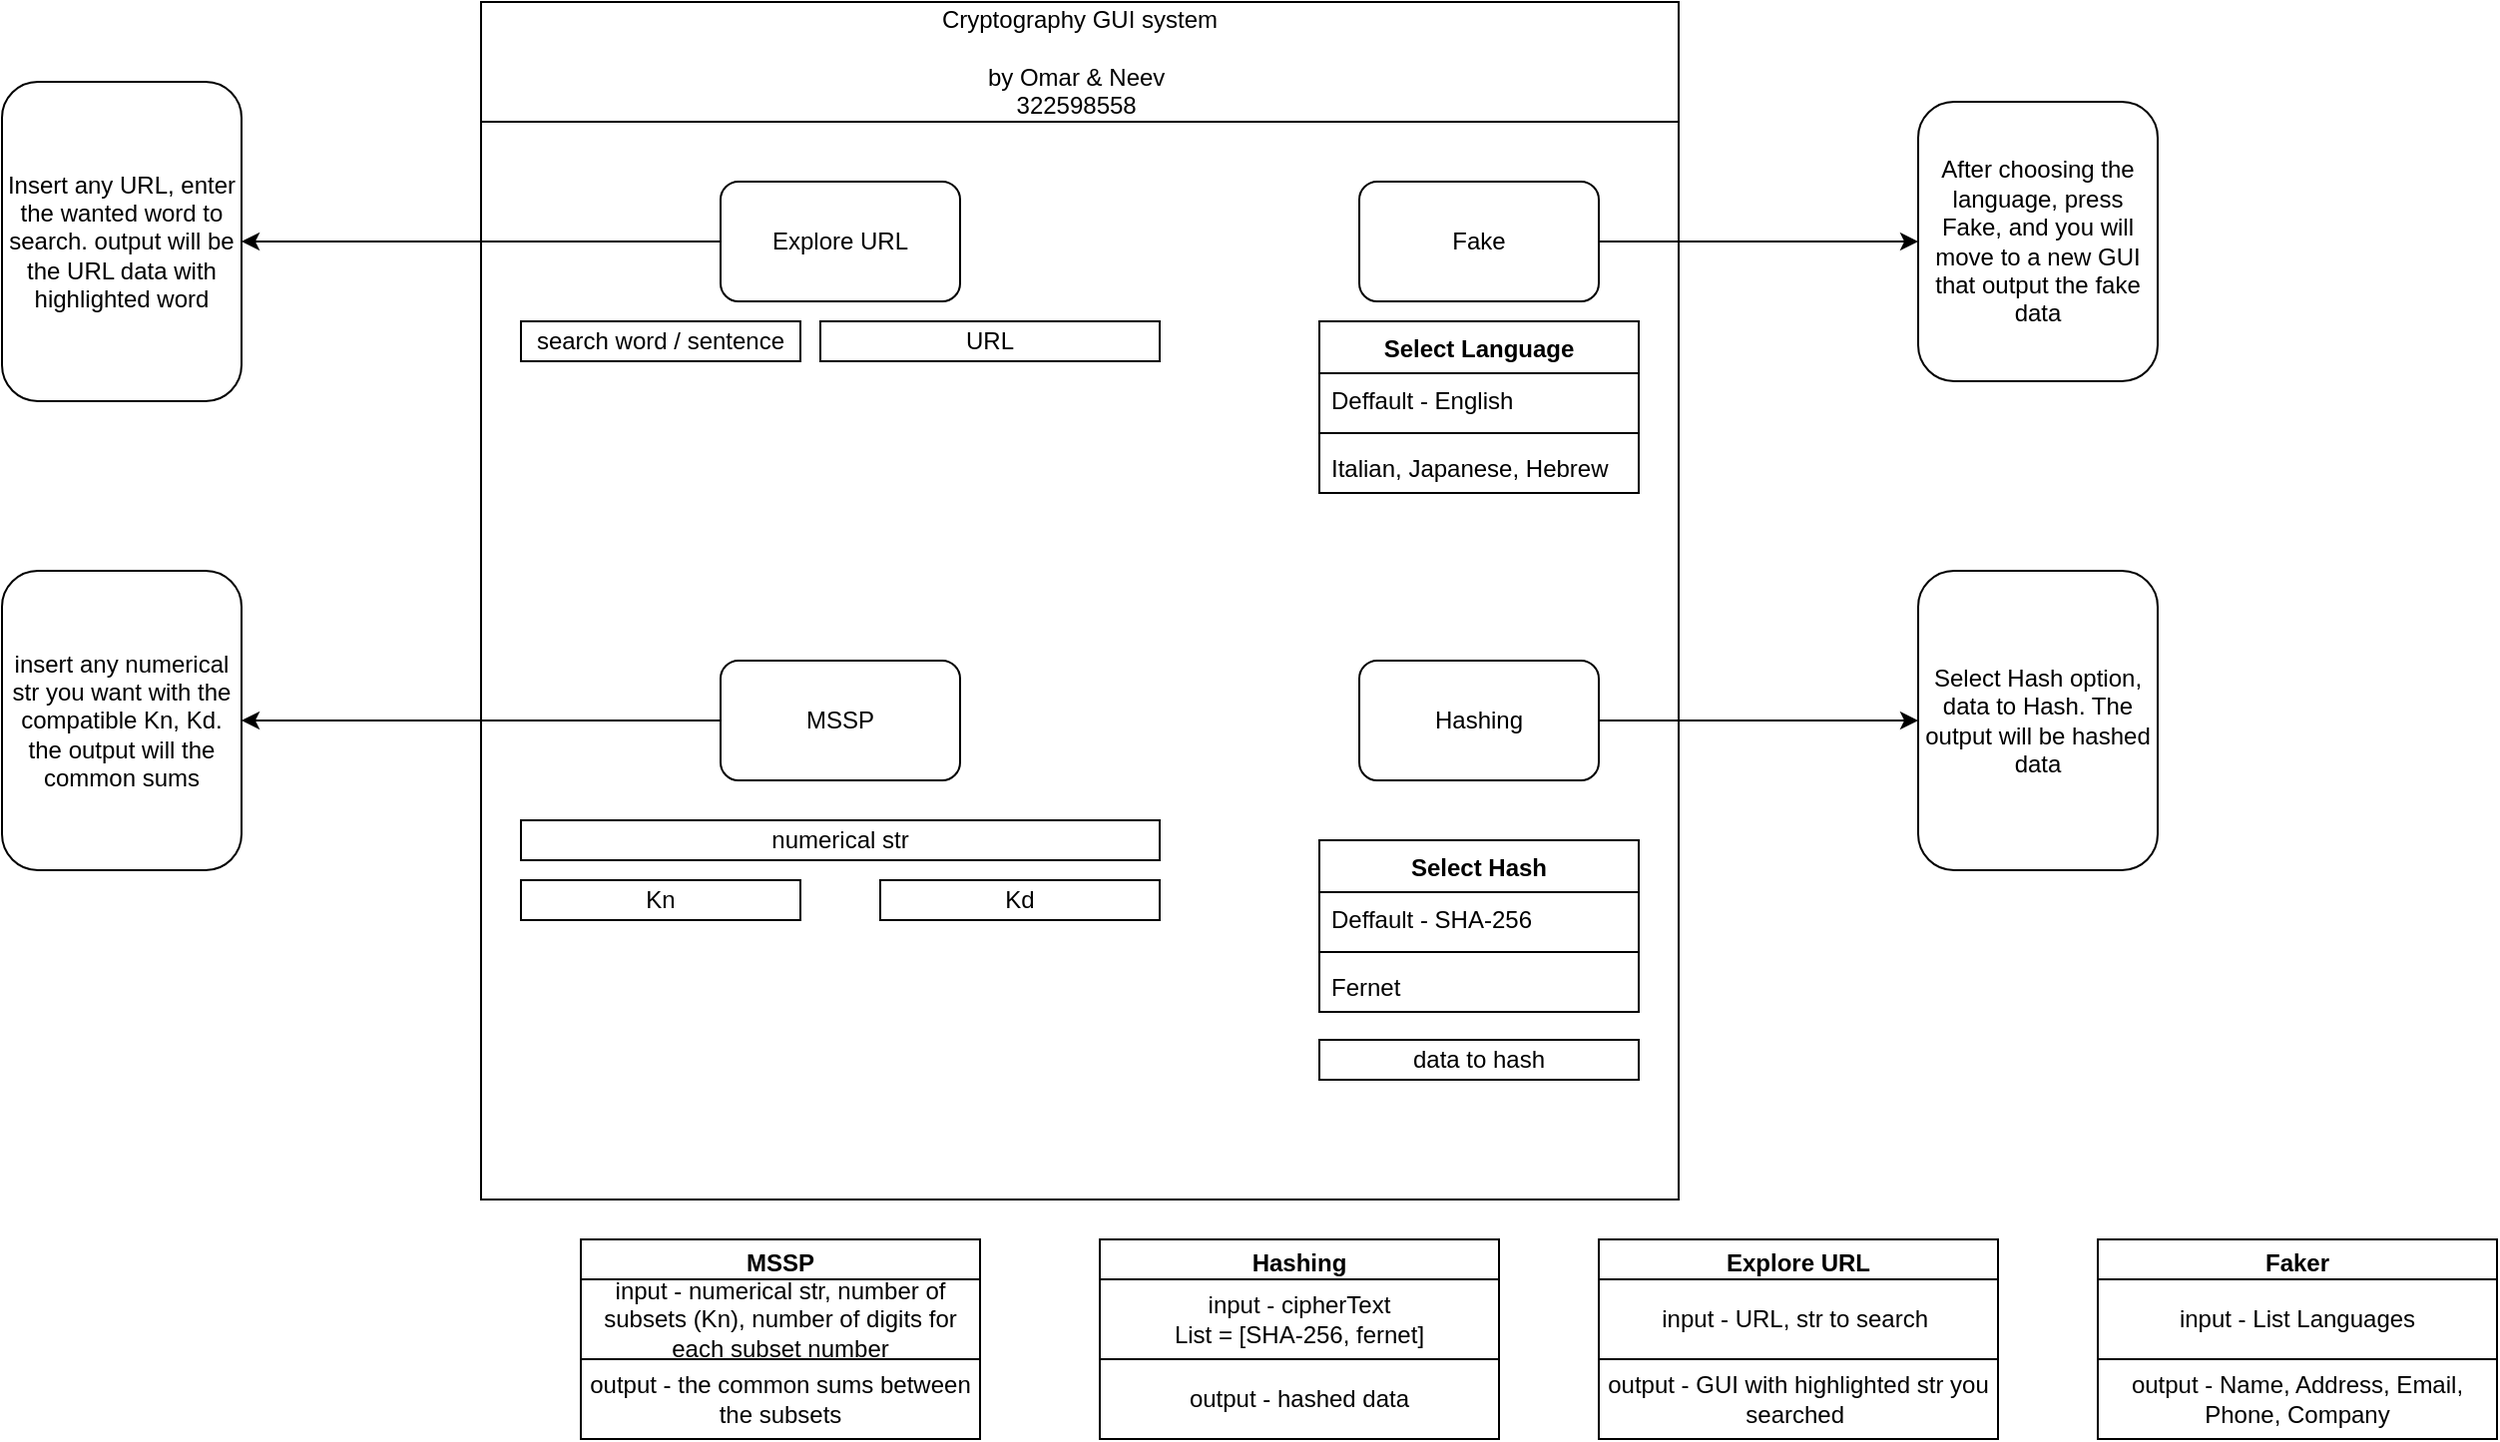 <mxfile version="26.2.14">
  <diagram name="Page-1" id="275PBp-YNAevk_aLIJiq">
    <mxGraphModel dx="1426" dy="808" grid="1" gridSize="10" guides="1" tooltips="1" connect="1" arrows="1" fold="1" page="1" pageScale="1" pageWidth="7873" pageHeight="3936" math="0" shadow="0">
      <root>
        <mxCell id="0" />
        <mxCell id="1" parent="0" />
        <mxCell id="9j896QkEd6_IccgxkxQX-1" value="" style="whiteSpace=wrap;html=1;aspect=fixed;" vertex="1" parent="1">
          <mxGeometry x="280" y="200" width="600" height="600" as="geometry" />
        </mxCell>
        <mxCell id="9j896QkEd6_IccgxkxQX-2" value="Faker" style="swimlane;whiteSpace=wrap;html=1;" vertex="1" parent="1">
          <mxGeometry x="1090" y="820" width="200" height="100" as="geometry" />
        </mxCell>
        <mxCell id="9j896QkEd6_IccgxkxQX-3" value="input - List Languages" style="whiteSpace=wrap;html=1;" vertex="1" parent="9j896QkEd6_IccgxkxQX-2">
          <mxGeometry y="20" width="200" height="40" as="geometry" />
        </mxCell>
        <mxCell id="9j896QkEd6_IccgxkxQX-4" value="output - Name, Address, Email, Phone, Company" style="whiteSpace=wrap;html=1;" vertex="1" parent="9j896QkEd6_IccgxkxQX-2">
          <mxGeometry y="60" width="200" height="40" as="geometry" />
        </mxCell>
        <mxCell id="9j896QkEd6_IccgxkxQX-5" value="&lt;div&gt;Cryptography GUI system&lt;/div&gt;&lt;div&gt;&lt;br&gt;&lt;/div&gt;by Omar &amp;amp; Neev&amp;nbsp;&lt;div&gt;322598558&amp;nbsp;&lt;/div&gt;" style="rounded=0;whiteSpace=wrap;html=1;" vertex="1" parent="1">
          <mxGeometry x="280" y="200" width="600" height="60" as="geometry" />
        </mxCell>
        <mxCell id="9j896QkEd6_IccgxkxQX-11" style="edgeStyle=orthogonalEdgeStyle;rounded=0;orthogonalLoop=1;jettySize=auto;html=1;" edge="1" parent="1" source="9j896QkEd6_IccgxkxQX-6" target="9j896QkEd6_IccgxkxQX-12">
          <mxGeometry relative="1" as="geometry">
            <mxPoint x="1040" y="320" as="targetPoint" />
          </mxGeometry>
        </mxCell>
        <mxCell id="9j896QkEd6_IccgxkxQX-6" value="Fake" style="rounded=1;whiteSpace=wrap;html=1;" vertex="1" parent="1">
          <mxGeometry x="720" y="290" width="120" height="60" as="geometry" />
        </mxCell>
        <mxCell id="9j896QkEd6_IccgxkxQX-7" value="Select Language" style="swimlane;fontStyle=1;align=center;verticalAlign=top;childLayout=stackLayout;horizontal=1;startSize=26;horizontalStack=0;resizeParent=1;resizeParentMax=0;resizeLast=0;collapsible=1;marginBottom=0;whiteSpace=wrap;html=1;" vertex="1" parent="1">
          <mxGeometry x="700" y="360" width="160" height="86" as="geometry" />
        </mxCell>
        <mxCell id="9j896QkEd6_IccgxkxQX-8" value="Deffault - English&amp;nbsp;" style="text;strokeColor=none;fillColor=none;align=left;verticalAlign=top;spacingLeft=4;spacingRight=4;overflow=hidden;rotatable=0;points=[[0,0.5],[1,0.5]];portConstraint=eastwest;whiteSpace=wrap;html=1;" vertex="1" parent="9j896QkEd6_IccgxkxQX-7">
          <mxGeometry y="26" width="160" height="26" as="geometry" />
        </mxCell>
        <mxCell id="9j896QkEd6_IccgxkxQX-9" value="" style="line;strokeWidth=1;fillColor=none;align=left;verticalAlign=middle;spacingTop=-1;spacingLeft=3;spacingRight=3;rotatable=0;labelPosition=right;points=[];portConstraint=eastwest;strokeColor=inherit;" vertex="1" parent="9j896QkEd6_IccgxkxQX-7">
          <mxGeometry y="52" width="160" height="8" as="geometry" />
        </mxCell>
        <mxCell id="9j896QkEd6_IccgxkxQX-10" value="Italian, Japanese, Hebrew" style="text;strokeColor=none;fillColor=none;align=left;verticalAlign=top;spacingLeft=4;spacingRight=4;overflow=hidden;rotatable=0;points=[[0,0.5],[1,0.5]];portConstraint=eastwest;whiteSpace=wrap;html=1;" vertex="1" parent="9j896QkEd6_IccgxkxQX-7">
          <mxGeometry y="60" width="160" height="26" as="geometry" />
        </mxCell>
        <mxCell id="9j896QkEd6_IccgxkxQX-12" value="After choosing the language, press Fake, and you will move to a new GUI that output the fake data" style="rounded=1;whiteSpace=wrap;html=1;" vertex="1" parent="1">
          <mxGeometry x="1000" y="250" width="120" height="140" as="geometry" />
        </mxCell>
        <mxCell id="9j896QkEd6_IccgxkxQX-13" value="Explore URL" style="swimlane;whiteSpace=wrap;html=1;" vertex="1" parent="1">
          <mxGeometry x="840" y="820" width="200" height="100" as="geometry" />
        </mxCell>
        <mxCell id="9j896QkEd6_IccgxkxQX-14" value="input - URL, str to search&amp;nbsp;" style="whiteSpace=wrap;html=1;" vertex="1" parent="9j896QkEd6_IccgxkxQX-13">
          <mxGeometry y="20" width="200" height="40" as="geometry" />
        </mxCell>
        <mxCell id="9j896QkEd6_IccgxkxQX-15" value="output - GUI with highlighted str you searched&amp;nbsp;" style="whiteSpace=wrap;html=1;" vertex="1" parent="9j896QkEd6_IccgxkxQX-13">
          <mxGeometry y="60" width="200" height="40" as="geometry" />
        </mxCell>
        <mxCell id="9j896QkEd6_IccgxkxQX-32" style="edgeStyle=orthogonalEdgeStyle;rounded=0;orthogonalLoop=1;jettySize=auto;html=1;" edge="1" parent="1" source="9j896QkEd6_IccgxkxQX-16" target="9j896QkEd6_IccgxkxQX-33">
          <mxGeometry relative="1" as="geometry">
            <mxPoint x="200" y="320" as="targetPoint" />
          </mxGeometry>
        </mxCell>
        <mxCell id="9j896QkEd6_IccgxkxQX-16" value="Explore URL" style="rounded=1;whiteSpace=wrap;html=1;" vertex="1" parent="1">
          <mxGeometry x="400" y="290" width="120" height="60" as="geometry" />
        </mxCell>
        <mxCell id="9j896QkEd6_IccgxkxQX-17" value="URL" style="html=1;whiteSpace=wrap;" vertex="1" parent="1">
          <mxGeometry x="450" y="360" width="170" height="20" as="geometry" />
        </mxCell>
        <mxCell id="9j896QkEd6_IccgxkxQX-18" value="search word / sentence" style="html=1;whiteSpace=wrap;" vertex="1" parent="1">
          <mxGeometry x="300" y="360" width="140" height="20" as="geometry" />
        </mxCell>
        <mxCell id="9j896QkEd6_IccgxkxQX-19" value="Hashing" style="swimlane;whiteSpace=wrap;html=1;" vertex="1" parent="1">
          <mxGeometry x="590" y="820" width="200" height="100" as="geometry" />
        </mxCell>
        <mxCell id="9j896QkEd6_IccgxkxQX-20" value="input - cipherText&lt;div&gt;&amp;nbsp;List = [SHA-256, fernet]&amp;nbsp;&lt;/div&gt;" style="whiteSpace=wrap;html=1;" vertex="1" parent="9j896QkEd6_IccgxkxQX-19">
          <mxGeometry y="20" width="200" height="40" as="geometry" />
        </mxCell>
        <mxCell id="9j896QkEd6_IccgxkxQX-21" value="output - hashed data" style="whiteSpace=wrap;html=1;" vertex="1" parent="9j896QkEd6_IccgxkxQX-19">
          <mxGeometry y="60" width="200" height="40" as="geometry" />
        </mxCell>
        <mxCell id="9j896QkEd6_IccgxkxQX-30" style="edgeStyle=orthogonalEdgeStyle;rounded=0;orthogonalLoop=1;jettySize=auto;html=1;" edge="1" parent="1" source="9j896QkEd6_IccgxkxQX-24" target="9j896QkEd6_IccgxkxQX-31">
          <mxGeometry relative="1" as="geometry">
            <mxPoint x="1000" y="560" as="targetPoint" />
          </mxGeometry>
        </mxCell>
        <mxCell id="9j896QkEd6_IccgxkxQX-24" value="Hashing" style="rounded=1;whiteSpace=wrap;html=1;" vertex="1" parent="1">
          <mxGeometry x="720" y="530" width="120" height="60" as="geometry" />
        </mxCell>
        <mxCell id="9j896QkEd6_IccgxkxQX-25" value="Select Hash" style="swimlane;fontStyle=1;align=center;verticalAlign=top;childLayout=stackLayout;horizontal=1;startSize=26;horizontalStack=0;resizeParent=1;resizeParentMax=0;resizeLast=0;collapsible=1;marginBottom=0;whiteSpace=wrap;html=1;" vertex="1" parent="1">
          <mxGeometry x="700" y="620" width="160" height="86" as="geometry" />
        </mxCell>
        <mxCell id="9j896QkEd6_IccgxkxQX-26" value="Deffault - SHA-256&amp;nbsp;" style="text;strokeColor=none;fillColor=none;align=left;verticalAlign=top;spacingLeft=4;spacingRight=4;overflow=hidden;rotatable=0;points=[[0,0.5],[1,0.5]];portConstraint=eastwest;whiteSpace=wrap;html=1;" vertex="1" parent="9j896QkEd6_IccgxkxQX-25">
          <mxGeometry y="26" width="160" height="26" as="geometry" />
        </mxCell>
        <mxCell id="9j896QkEd6_IccgxkxQX-27" value="" style="line;strokeWidth=1;fillColor=none;align=left;verticalAlign=middle;spacingTop=-1;spacingLeft=3;spacingRight=3;rotatable=0;labelPosition=right;points=[];portConstraint=eastwest;strokeColor=inherit;" vertex="1" parent="9j896QkEd6_IccgxkxQX-25">
          <mxGeometry y="52" width="160" height="8" as="geometry" />
        </mxCell>
        <mxCell id="9j896QkEd6_IccgxkxQX-28" value="Fernet" style="text;strokeColor=none;fillColor=none;align=left;verticalAlign=top;spacingLeft=4;spacingRight=4;overflow=hidden;rotatable=0;points=[[0,0.5],[1,0.5]];portConstraint=eastwest;whiteSpace=wrap;html=1;" vertex="1" parent="9j896QkEd6_IccgxkxQX-25">
          <mxGeometry y="60" width="160" height="26" as="geometry" />
        </mxCell>
        <mxCell id="9j896QkEd6_IccgxkxQX-29" value="data to hash" style="html=1;whiteSpace=wrap;" vertex="1" parent="1">
          <mxGeometry x="700" y="720" width="160" height="20" as="geometry" />
        </mxCell>
        <mxCell id="9j896QkEd6_IccgxkxQX-31" value="Select Hash option, data to Hash. The output will be hashed data" style="rounded=1;whiteSpace=wrap;html=1;" vertex="1" parent="1">
          <mxGeometry x="1000" y="485" width="120" height="150" as="geometry" />
        </mxCell>
        <mxCell id="9j896QkEd6_IccgxkxQX-33" value="Insert any URL, enter the wanted word to search. output will be the URL data with highlighted word" style="rounded=1;whiteSpace=wrap;html=1;" vertex="1" parent="1">
          <mxGeometry x="40" y="240" width="120" height="160" as="geometry" />
        </mxCell>
        <mxCell id="9j896QkEd6_IccgxkxQX-42" style="edgeStyle=orthogonalEdgeStyle;rounded=0;orthogonalLoop=1;jettySize=auto;html=1;" edge="1" parent="1" source="9j896QkEd6_IccgxkxQX-34" target="9j896QkEd6_IccgxkxQX-43">
          <mxGeometry relative="1" as="geometry">
            <mxPoint x="160" y="560" as="targetPoint" />
          </mxGeometry>
        </mxCell>
        <mxCell id="9j896QkEd6_IccgxkxQX-34" value="MSSP" style="rounded=1;whiteSpace=wrap;html=1;" vertex="1" parent="1">
          <mxGeometry x="400" y="530" width="120" height="60" as="geometry" />
        </mxCell>
        <mxCell id="9j896QkEd6_IccgxkxQX-35" value="MSSP" style="swimlane;whiteSpace=wrap;html=1;" vertex="1" parent="1">
          <mxGeometry x="330" y="820" width="200" height="100" as="geometry" />
        </mxCell>
        <mxCell id="9j896QkEd6_IccgxkxQX-36" value="input - numerical str, number of subsets (Kn), number of digits for each subset number" style="whiteSpace=wrap;html=1;" vertex="1" parent="9j896QkEd6_IccgxkxQX-35">
          <mxGeometry y="20" width="200" height="40" as="geometry" />
        </mxCell>
        <mxCell id="9j896QkEd6_IccgxkxQX-37" value="output - the common sums between the subsets" style="whiteSpace=wrap;html=1;" vertex="1" parent="9j896QkEd6_IccgxkxQX-35">
          <mxGeometry y="60" width="200" height="40" as="geometry" />
        </mxCell>
        <mxCell id="9j896QkEd6_IccgxkxQX-38" value="numerical str" style="html=1;whiteSpace=wrap;" vertex="1" parent="1">
          <mxGeometry x="300" y="610" width="320" height="20" as="geometry" />
        </mxCell>
        <mxCell id="9j896QkEd6_IccgxkxQX-39" value="Kd" style="html=1;whiteSpace=wrap;" vertex="1" parent="1">
          <mxGeometry x="480" y="640" width="140" height="20" as="geometry" />
        </mxCell>
        <mxCell id="9j896QkEd6_IccgxkxQX-40" value="Kn" style="html=1;whiteSpace=wrap;" vertex="1" parent="1">
          <mxGeometry x="300" y="640" width="140" height="20" as="geometry" />
        </mxCell>
        <mxCell id="9j896QkEd6_IccgxkxQX-43" value="insert any numerical str you want with the compatible Kn, Kd. the output will the common sums" style="rounded=1;whiteSpace=wrap;html=1;" vertex="1" parent="1">
          <mxGeometry x="40" y="485" width="120" height="150" as="geometry" />
        </mxCell>
      </root>
    </mxGraphModel>
  </diagram>
</mxfile>
